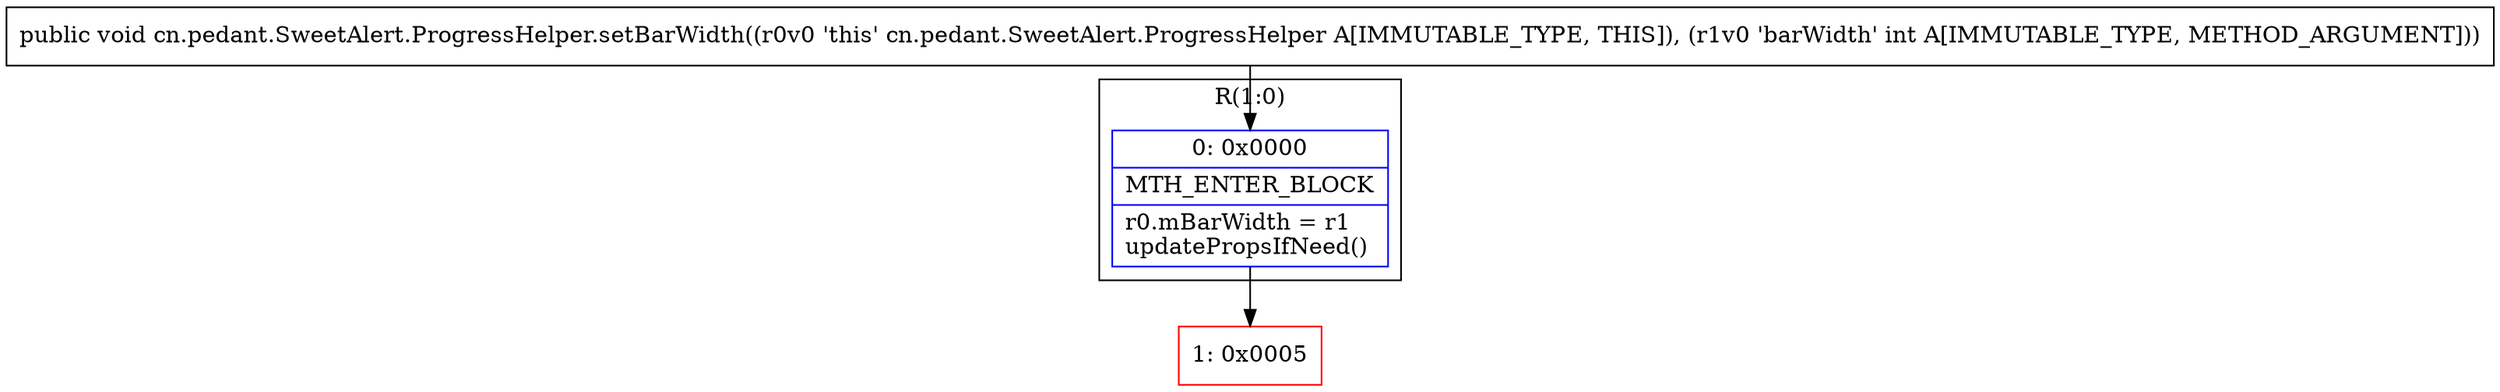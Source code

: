 digraph "CFG forcn.pedant.SweetAlert.ProgressHelper.setBarWidth(I)V" {
subgraph cluster_Region_1544040447 {
label = "R(1:0)";
node [shape=record,color=blue];
Node_0 [shape=record,label="{0\:\ 0x0000|MTH_ENTER_BLOCK\l|r0.mBarWidth = r1\lupdatePropsIfNeed()\l}"];
}
Node_1 [shape=record,color=red,label="{1\:\ 0x0005}"];
MethodNode[shape=record,label="{public void cn.pedant.SweetAlert.ProgressHelper.setBarWidth((r0v0 'this' cn.pedant.SweetAlert.ProgressHelper A[IMMUTABLE_TYPE, THIS]), (r1v0 'barWidth' int A[IMMUTABLE_TYPE, METHOD_ARGUMENT])) }"];
MethodNode -> Node_0;
Node_0 -> Node_1;
}

